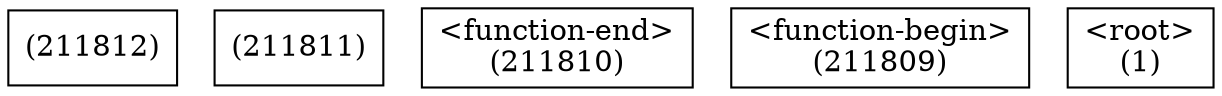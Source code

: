 digraph graphname {
n211812 [shape=box,label="(211812)"];
n211811 [shape=box,label="(211811)"];
n211810 [shape=box,label="<function-end>
(211810)"];
n211809 [shape=box,label="<function-begin>
(211809)"];
n1 [shape=box,label="<root>
(1)"];
}
